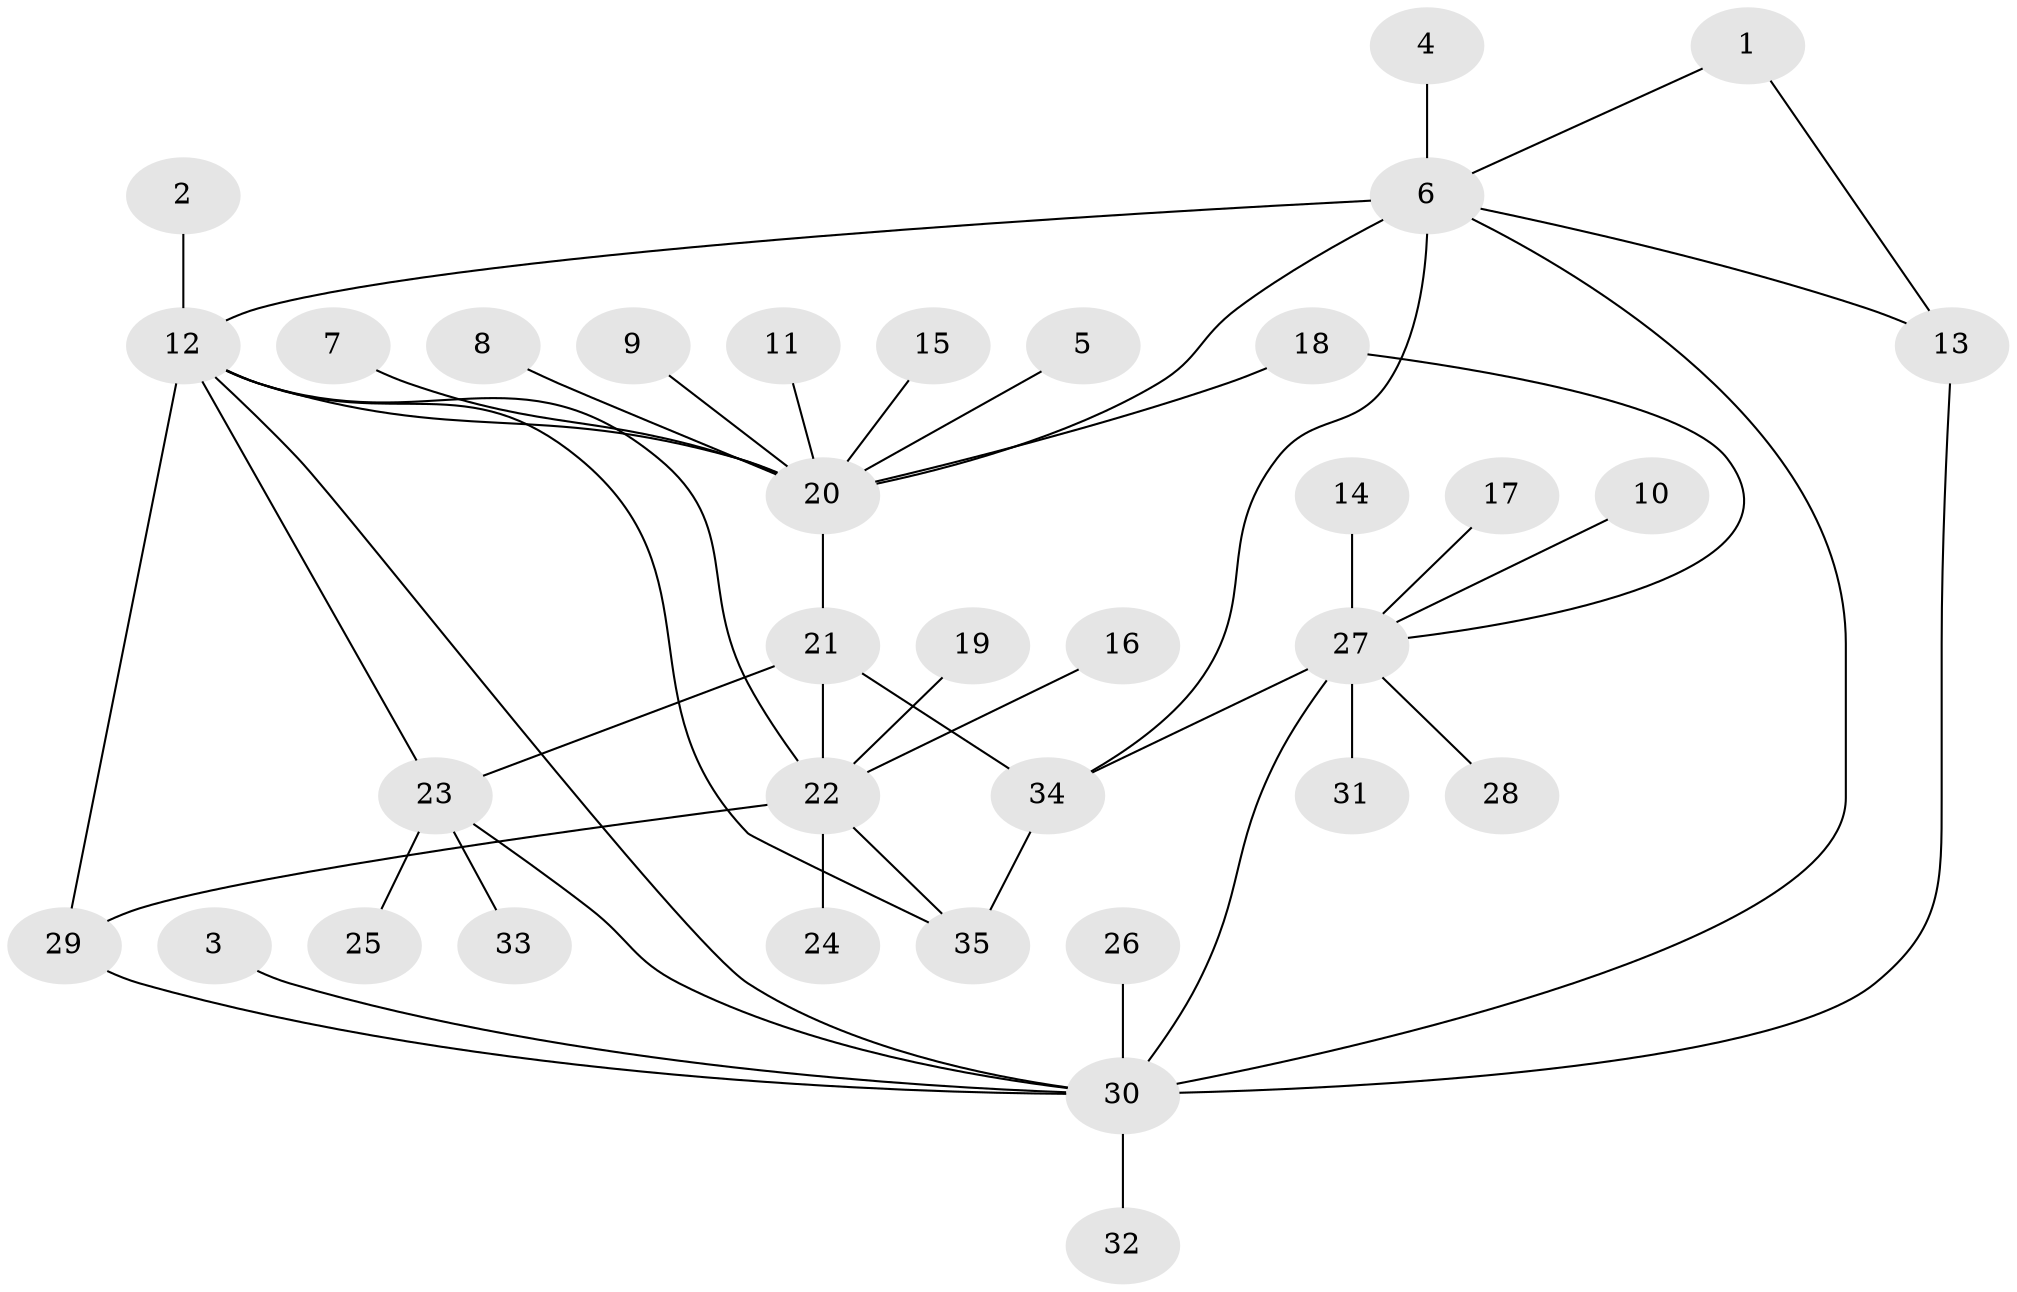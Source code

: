 // original degree distribution, {5: 0.05970149253731343, 9: 0.04477611940298507, 2: 0.1791044776119403, 6: 0.014925373134328358, 7: 0.029850746268656716, 8: 0.014925373134328358, 3: 0.07462686567164178, 12: 0.014925373134328358, 1: 0.5373134328358209, 4: 0.029850746268656716}
// Generated by graph-tools (version 1.1) at 2025/50/03/09/25 03:50:40]
// undirected, 35 vertices, 48 edges
graph export_dot {
graph [start="1"]
  node [color=gray90,style=filled];
  1;
  2;
  3;
  4;
  5;
  6;
  7;
  8;
  9;
  10;
  11;
  12;
  13;
  14;
  15;
  16;
  17;
  18;
  19;
  20;
  21;
  22;
  23;
  24;
  25;
  26;
  27;
  28;
  29;
  30;
  31;
  32;
  33;
  34;
  35;
  1 -- 6 [weight=1.0];
  1 -- 13 [weight=1.0];
  2 -- 12 [weight=1.0];
  3 -- 30 [weight=1.0];
  4 -- 6 [weight=1.0];
  5 -- 20 [weight=1.0];
  6 -- 12 [weight=2.0];
  6 -- 13 [weight=1.0];
  6 -- 20 [weight=1.0];
  6 -- 30 [weight=1.0];
  6 -- 34 [weight=2.0];
  7 -- 20 [weight=1.0];
  8 -- 20 [weight=1.0];
  9 -- 20 [weight=1.0];
  10 -- 27 [weight=1.0];
  11 -- 20 [weight=1.0];
  12 -- 20 [weight=1.0];
  12 -- 22 [weight=1.0];
  12 -- 23 [weight=1.0];
  12 -- 29 [weight=1.0];
  12 -- 30 [weight=1.0];
  12 -- 35 [weight=1.0];
  13 -- 30 [weight=1.0];
  14 -- 27 [weight=1.0];
  15 -- 20 [weight=1.0];
  16 -- 22 [weight=1.0];
  17 -- 27 [weight=1.0];
  18 -- 20 [weight=1.0];
  18 -- 27 [weight=1.0];
  19 -- 22 [weight=1.0];
  20 -- 21 [weight=1.0];
  21 -- 22 [weight=1.0];
  21 -- 23 [weight=1.0];
  21 -- 34 [weight=2.0];
  22 -- 24 [weight=1.0];
  22 -- 29 [weight=1.0];
  22 -- 35 [weight=1.0];
  23 -- 25 [weight=1.0];
  23 -- 30 [weight=1.0];
  23 -- 33 [weight=1.0];
  26 -- 30 [weight=1.0];
  27 -- 28 [weight=1.0];
  27 -- 30 [weight=2.0];
  27 -- 31 [weight=1.0];
  27 -- 34 [weight=1.0];
  29 -- 30 [weight=1.0];
  30 -- 32 [weight=1.0];
  34 -- 35 [weight=1.0];
}
